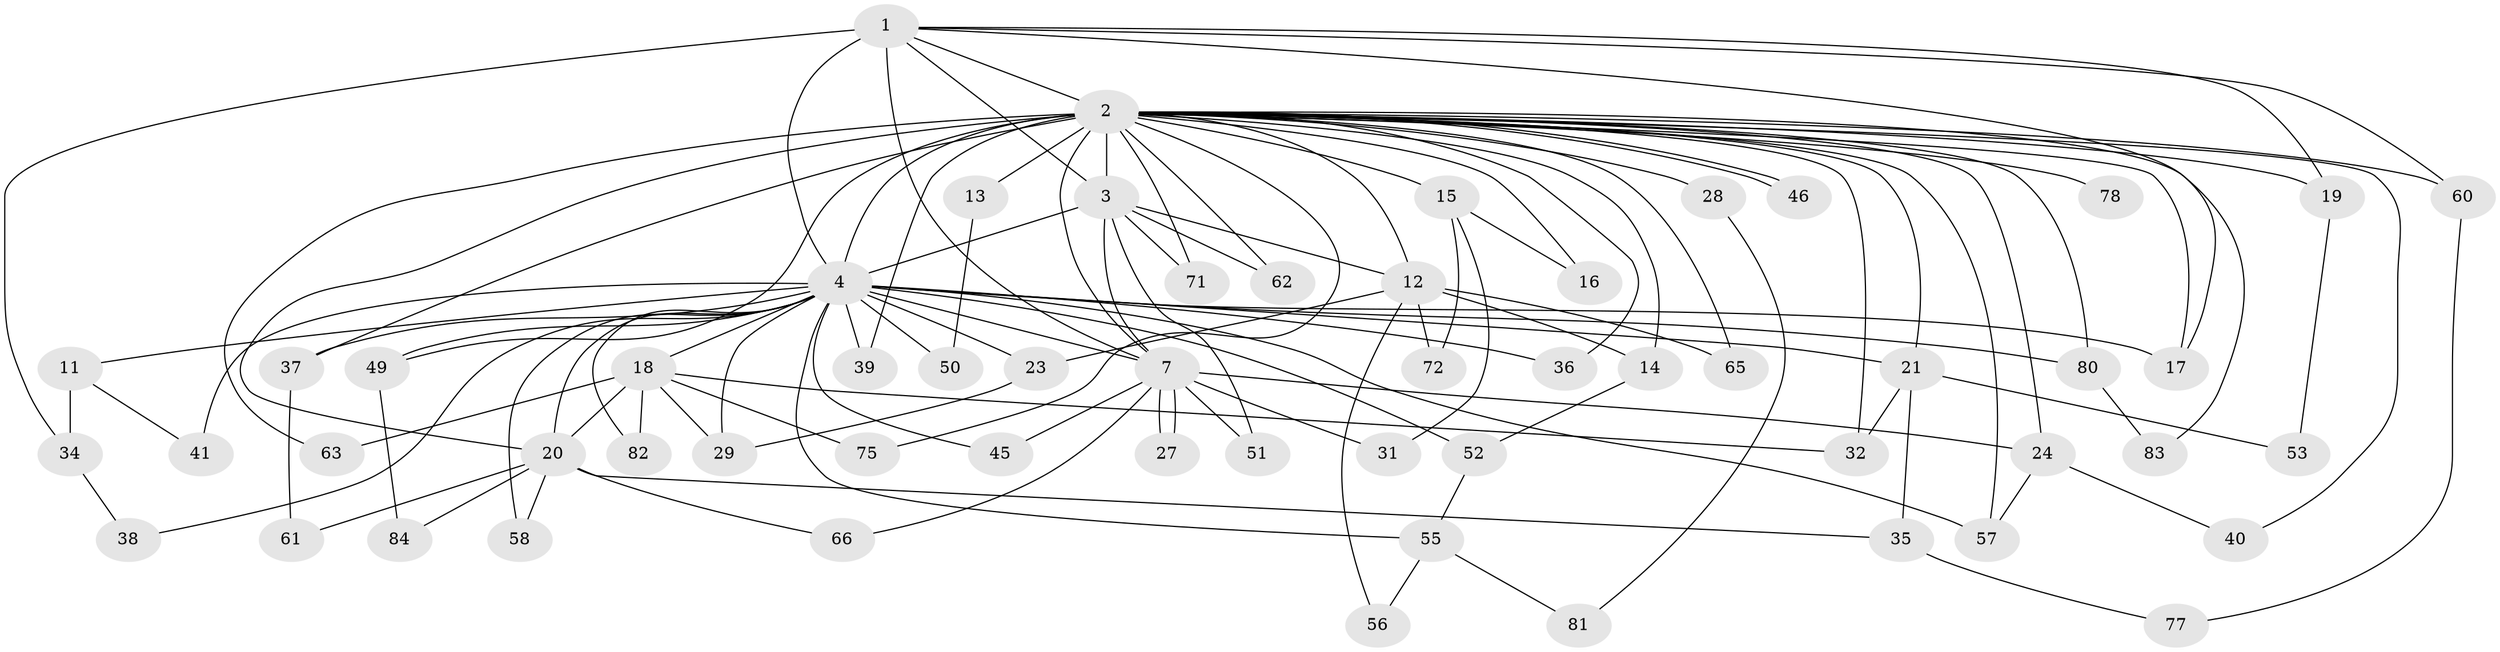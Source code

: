 // original degree distribution, {12: 0.011904761904761904, 22: 0.023809523809523808, 15: 0.023809523809523808, 11: 0.011904761904761904, 29: 0.011904761904761904, 17: 0.023809523809523808, 20: 0.011904761904761904, 5: 0.05952380952380952, 7: 0.011904761904761904, 3: 0.23809523809523808, 6: 0.011904761904761904, 2: 0.5, 4: 0.047619047619047616, 8: 0.011904761904761904}
// Generated by graph-tools (version 1.1) at 2025/17/03/04/25 18:17:24]
// undirected, 58 vertices, 115 edges
graph export_dot {
graph [start="1"]
  node [color=gray90,style=filled];
  1 [super="+47"];
  2 [super="+6+43"];
  3 [super="+33"];
  4 [super="+5+79"];
  7 [super="+22"];
  11 [super="+69"];
  12;
  13;
  14;
  15;
  16;
  17 [super="+70"];
  18 [super="+44+74"];
  19;
  20 [super="+42"];
  21;
  23;
  24 [super="+26+64"];
  27;
  28;
  29 [super="+67"];
  31;
  32;
  34;
  35;
  36 [super="+73"];
  37;
  38;
  39;
  40;
  41;
  45;
  46;
  49;
  50;
  51 [super="+59"];
  52;
  53;
  55;
  56;
  57;
  58;
  60;
  61;
  62;
  63;
  65;
  66;
  71;
  72;
  75;
  77;
  78;
  80;
  81;
  82;
  83;
  84;
  1 -- 2 [weight=3];
  1 -- 3;
  1 -- 4 [weight=5];
  1 -- 7;
  1 -- 34;
  1 -- 19;
  1 -- 60;
  1 -- 17;
  2 -- 3 [weight=4];
  2 -- 4 [weight=13];
  2 -- 7 [weight=6];
  2 -- 13 [weight=2];
  2 -- 15 [weight=3];
  2 -- 16;
  2 -- 19 [weight=2];
  2 -- 46;
  2 -- 46;
  2 -- 75;
  2 -- 78 [weight=2];
  2 -- 80;
  2 -- 36 [weight=2];
  2 -- 65;
  2 -- 71;
  2 -- 12;
  2 -- 14;
  2 -- 17;
  2 -- 83;
  2 -- 21;
  2 -- 24 [weight=2];
  2 -- 28 [weight=2];
  2 -- 32;
  2 -- 37;
  2 -- 39;
  2 -- 40;
  2 -- 49;
  2 -- 57;
  2 -- 60;
  2 -- 62;
  2 -- 63;
  2 -- 20;
  3 -- 4 [weight=5];
  3 -- 7;
  3 -- 12;
  3 -- 51 [weight=2];
  3 -- 62;
  3 -- 71;
  4 -- 7 [weight=4];
  4 -- 20 [weight=2];
  4 -- 29;
  4 -- 41 [weight=2];
  4 -- 82;
  4 -- 11 [weight=3];
  4 -- 80;
  4 -- 17;
  4 -- 18 [weight=2];
  4 -- 21;
  4 -- 23;
  4 -- 36;
  4 -- 37;
  4 -- 38;
  4 -- 39;
  4 -- 45;
  4 -- 49;
  4 -- 50;
  4 -- 52;
  4 -- 55;
  4 -- 57;
  4 -- 58;
  7 -- 27;
  7 -- 27;
  7 -- 31;
  7 -- 45;
  7 -- 51;
  7 -- 66;
  7 -- 24;
  11 -- 34;
  11 -- 41;
  12 -- 14;
  12 -- 23;
  12 -- 56;
  12 -- 65;
  12 -- 72;
  13 -- 50;
  14 -- 52;
  15 -- 16;
  15 -- 31;
  15 -- 72;
  18 -- 82;
  18 -- 20;
  18 -- 75;
  18 -- 63;
  18 -- 32;
  18 -- 29;
  19 -- 53;
  20 -- 35;
  20 -- 58;
  20 -- 66;
  20 -- 84;
  20 -- 61;
  21 -- 32;
  21 -- 35;
  21 -- 53;
  23 -- 29;
  24 -- 40;
  24 -- 57;
  28 -- 81;
  34 -- 38;
  35 -- 77;
  37 -- 61;
  49 -- 84;
  52 -- 55;
  55 -- 56;
  55 -- 81;
  60 -- 77;
  80 -- 83;
}
